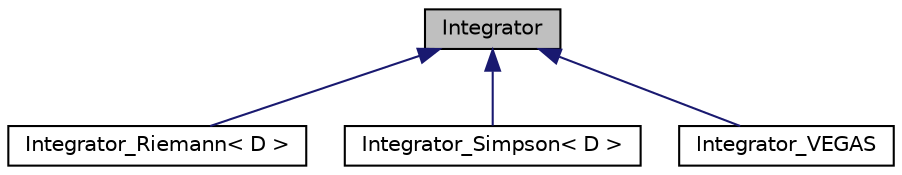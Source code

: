digraph "Integrator"
{
  edge [fontname="Helvetica",fontsize="10",labelfontname="Helvetica",labelfontsize="10"];
  node [fontname="Helvetica",fontsize="10",shape=record];
  Node1 [label="Integrator",height=0.2,width=0.4,color="black", fillcolor="grey75", style="filled", fontcolor="black"];
  Node1 -> Node2 [dir="back",color="midnightblue",fontsize="10",style="solid",fontname="Helvetica"];
  Node2 [label="Integrator_Riemann\< D \>",height=0.2,width=0.4,color="black", fillcolor="white", style="filled",URL="$classIntegrator__Riemann.html",tooltip="Integrator using Riemann sums. "];
  Node1 -> Node3 [dir="back",color="midnightblue",fontsize="10",style="solid",fontname="Helvetica"];
  Node3 [label="Integrator_Simpson\< D \>",height=0.2,width=0.4,color="black", fillcolor="white", style="filled",URL="$classIntegrator__Simpson.html",tooltip="Integrator using Simpson&#39;s rule. "];
  Node1 -> Node4 [dir="back",color="midnightblue",fontsize="10",style="solid",fontname="Helvetica"];
  Node4 [label="Integrator_VEGAS",height=0.2,width=0.4,color="black", fillcolor="white", style="filled",URL="$classIntegrator__VEGAS.html"];
}
